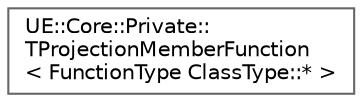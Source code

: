 digraph "Graphical Class Hierarchy"
{
 // INTERACTIVE_SVG=YES
 // LATEX_PDF_SIZE
  bgcolor="transparent";
  edge [fontname=Helvetica,fontsize=10,labelfontname=Helvetica,labelfontsize=10];
  node [fontname=Helvetica,fontsize=10,shape=box,height=0.2,width=0.4];
  rankdir="LR";
  Node0 [id="Node000000",label="UE::Core::Private::\lTProjectionMemberFunction\l\< FunctionType ClassType::* \>",height=0.2,width=0.4,color="grey40", fillcolor="white", style="filled",URL="$df/d86/structUE_1_1Core_1_1Private_1_1TProjectionMemberFunction_3_01FunctionType_01ClassType_1_1_5_01_4.html",tooltip=" "];
}
